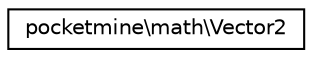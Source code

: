 digraph "Graphical Class Hierarchy"
{
 // INTERACTIVE_SVG=YES
 // LATEX_PDF_SIZE
  edge [fontname="Helvetica",fontsize="10",labelfontname="Helvetica",labelfontsize="10"];
  node [fontname="Helvetica",fontsize="10",shape=record];
  rankdir="LR";
  Node0 [label="pocketmine\\math\\Vector2",height=0.2,width=0.4,color="black", fillcolor="white", style="filled",URL="$d7/d11/classpocketmine_1_1math_1_1_vector2.html",tooltip=" "];
}

